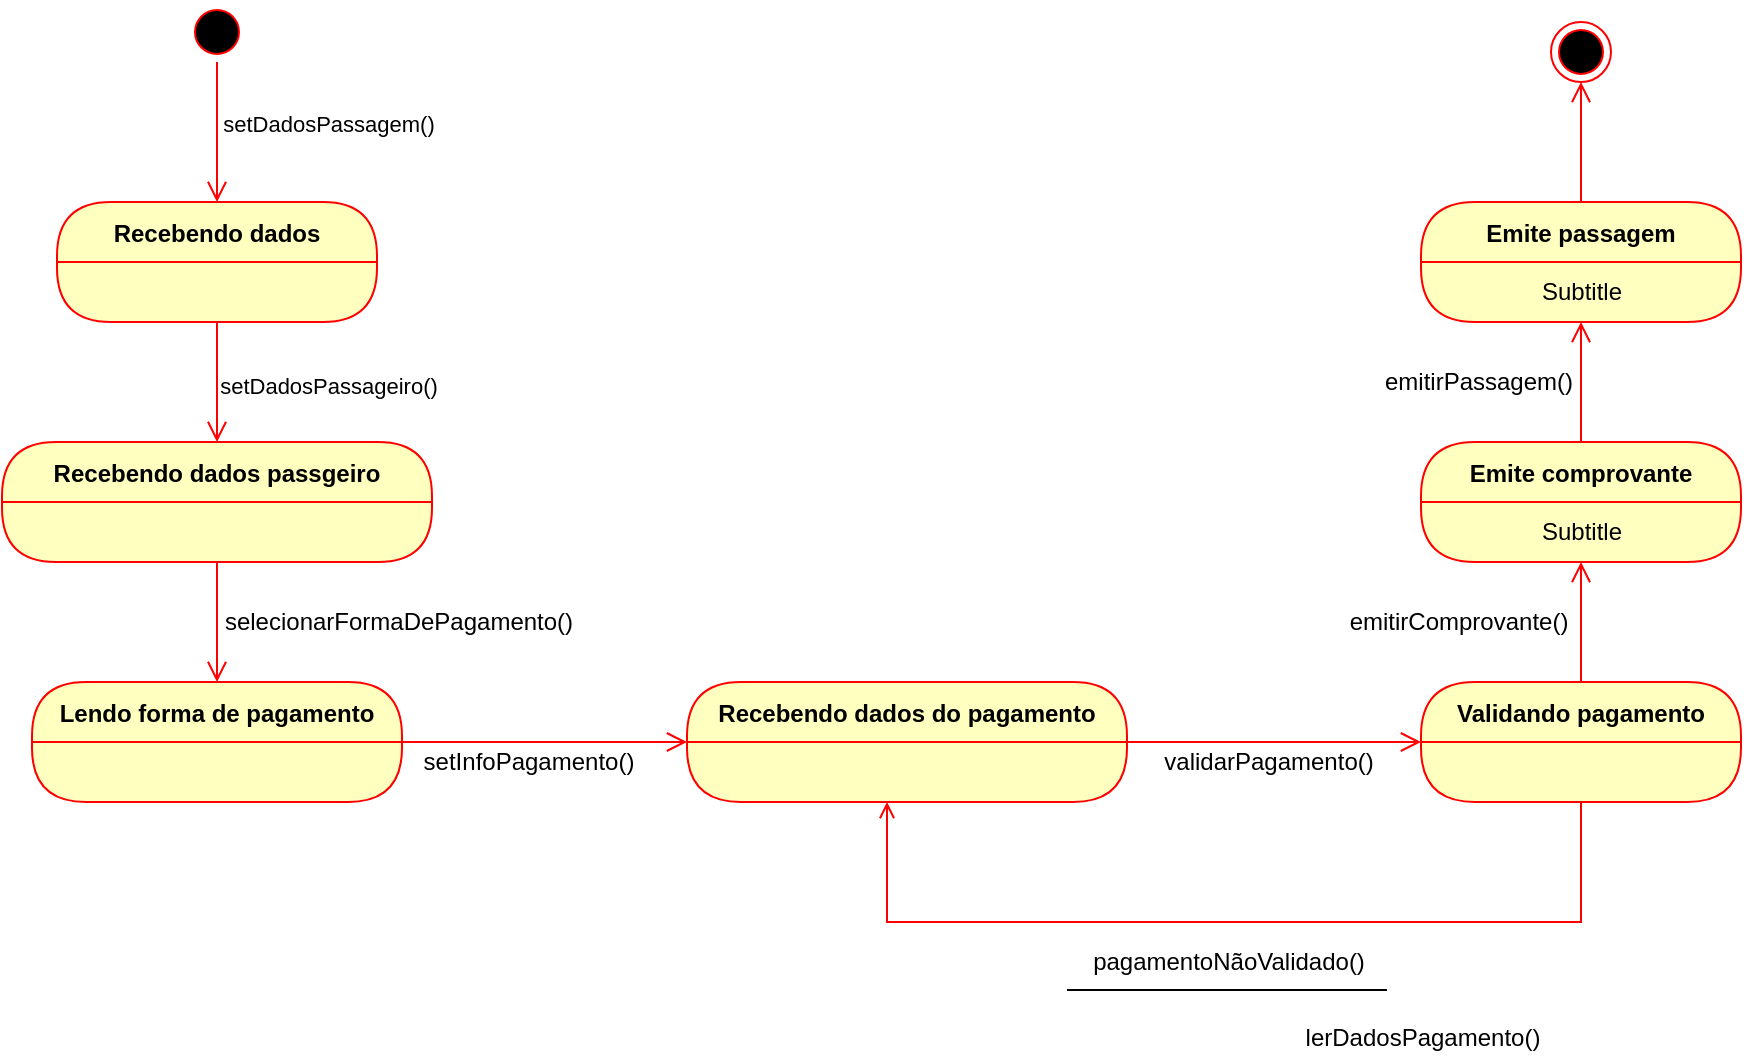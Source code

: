 <mxfile version="16.2.4" type="device"><diagram id="CNobsV9kM0tTJSEt3hNv" name="Page-1"><mxGraphModel dx="1865" dy="585" grid="1" gridSize="10" guides="1" tooltips="1" connect="1" arrows="1" fold="1" page="1" pageScale="1" pageWidth="827" pageHeight="1169" math="0" shadow="0"><root><mxCell id="0"/><mxCell id="1" parent="0"/><mxCell id="pbFyWK9f2AdKRjcEWpuO-3" value="" style="ellipse;html=1;shape=endState;fillColor=#000000;strokeColor=#FF0000;shadow=0;sketch=0;allowArrows=1;rotatable=1;deletable=1;noLabel=0;backgroundOutline=0;" vertex="1" parent="1"><mxGeometry x="634.5" y="60" width="30" height="30" as="geometry"/></mxCell><mxCell id="pbFyWK9f2AdKRjcEWpuO-4" value="" style="ellipse;html=1;shape=startState;fillColor=#000000;strokeColor=#ff0000;shadow=0;sketch=0;" vertex="1" parent="1"><mxGeometry x="-47.5" y="50" width="30" height="30" as="geometry"/></mxCell><mxCell id="pbFyWK9f2AdKRjcEWpuO-5" value="setDadosPassagem()" style="edgeStyle=orthogonalEdgeStyle;html=1;verticalAlign=bottom;endArrow=open;endSize=8;strokeColor=#ff0000;rounded=0;" edge="1" parent="1"><mxGeometry x="0.143" y="55" relative="1" as="geometry"><mxPoint x="-32.5" y="150" as="targetPoint"/><mxPoint x="-32.5" y="80" as="sourcePoint"/><Array as="points"><mxPoint x="-32.5" y="140"/></Array><mxPoint as="offset"/></mxGeometry></mxCell><mxCell id="pbFyWK9f2AdKRjcEWpuO-7" value="Recebendo dados" style="swimlane;fontStyle=1;align=center;verticalAlign=middle;childLayout=stackLayout;horizontal=1;startSize=30;horizontalStack=0;resizeParent=0;resizeLast=1;container=0;fontColor=#000000;collapsible=0;rounded=1;arcSize=30;strokeColor=#ff0000;fillColor=#ffffc0;swimlaneFillColor=#ffffc0;dropTarget=0;shadow=0;sketch=0;" vertex="1" parent="1"><mxGeometry x="-112.5" y="150" width="160" height="60" as="geometry"/></mxCell><mxCell id="pbFyWK9f2AdKRjcEWpuO-9" value="setDadosPassageiro()" style="edgeStyle=orthogonalEdgeStyle;html=1;verticalAlign=bottom;endArrow=open;endSize=8;strokeColor=#ff0000;rounded=0;" edge="1" source="pbFyWK9f2AdKRjcEWpuO-7" parent="1"><mxGeometry x="0.333" y="55" relative="1" as="geometry"><mxPoint x="-32.5" y="270" as="targetPoint"/><mxPoint as="offset"/></mxGeometry></mxCell><mxCell id="pbFyWK9f2AdKRjcEWpuO-10" value="Recebendo dados passgeiro" style="swimlane;fontStyle=1;align=center;verticalAlign=middle;childLayout=stackLayout;horizontal=1;startSize=30;horizontalStack=0;resizeParent=0;resizeLast=1;container=0;fontColor=#000000;collapsible=0;rounded=1;arcSize=30;strokeColor=#ff0000;fillColor=#ffffc0;swimlaneFillColor=#ffffc0;dropTarget=0;shadow=0;sketch=0;" vertex="1" parent="1"><mxGeometry x="-140" y="270" width="215" height="60" as="geometry"/></mxCell><mxCell id="pbFyWK9f2AdKRjcEWpuO-12" value="" style="edgeStyle=orthogonalEdgeStyle;html=1;verticalAlign=bottom;endArrow=open;endSize=8;strokeColor=#ff0000;rounded=0;" edge="1" source="pbFyWK9f2AdKRjcEWpuO-10" parent="1"><mxGeometry relative="1" as="geometry"><mxPoint x="-32.5" y="390" as="targetPoint"/></mxGeometry></mxCell><mxCell id="pbFyWK9f2AdKRjcEWpuO-13" value="selecionarFormaDePagamento()" style="text;html=1;align=center;verticalAlign=middle;resizable=0;points=[];autosize=1;strokeColor=none;fillColor=none;" vertex="1" parent="1"><mxGeometry x="-37.5" y="350" width="190" height="20" as="geometry"/></mxCell><mxCell id="pbFyWK9f2AdKRjcEWpuO-14" value="Lendo forma de pagamento" style="swimlane;fontStyle=1;align=center;verticalAlign=middle;childLayout=stackLayout;horizontal=1;startSize=30;horizontalStack=0;resizeParent=0;resizeLast=1;container=0;fontColor=#000000;collapsible=0;rounded=1;arcSize=30;strokeColor=#ff0000;fillColor=#ffffc0;swimlaneFillColor=#ffffc0;dropTarget=0;shadow=0;sketch=0;" vertex="1" parent="1"><mxGeometry x="-125" y="390" width="185" height="60" as="geometry"/></mxCell><mxCell id="pbFyWK9f2AdKRjcEWpuO-16" value="" style="edgeStyle=orthogonalEdgeStyle;html=1;verticalAlign=bottom;endArrow=open;endSize=8;strokeColor=#ff0000;rounded=0;" edge="1" source="pbFyWK9f2AdKRjcEWpuO-14" parent="1"><mxGeometry relative="1" as="geometry"><mxPoint x="202.5" y="420" as="targetPoint"/></mxGeometry></mxCell><mxCell id="pbFyWK9f2AdKRjcEWpuO-18" value="setInfoPagamento()" style="text;html=1;align=center;verticalAlign=middle;resizable=0;points=[];autosize=1;strokeColor=none;fillColor=none;" vertex="1" parent="1"><mxGeometry x="62.5" y="420" width="120" height="20" as="geometry"/></mxCell><mxCell id="pbFyWK9f2AdKRjcEWpuO-19" value="Recebendo dados do pagamento" style="swimlane;fontStyle=1;align=center;verticalAlign=middle;childLayout=stackLayout;horizontal=1;startSize=30;horizontalStack=0;resizeParent=0;resizeLast=1;container=0;fontColor=#000000;collapsible=0;rounded=1;arcSize=30;strokeColor=#ff0000;fillColor=#ffffc0;swimlaneFillColor=#ffffc0;dropTarget=0;shadow=0;sketch=0;" vertex="1" parent="1"><mxGeometry x="202.5" y="390" width="220" height="60" as="geometry"/></mxCell><mxCell id="pbFyWK9f2AdKRjcEWpuO-21" value="" style="edgeStyle=orthogonalEdgeStyle;html=1;verticalAlign=bottom;endArrow=open;endSize=8;strokeColor=#ff0000;rounded=0;entryX=0;entryY=0;entryDx=0;entryDy=0;" edge="1" source="pbFyWK9f2AdKRjcEWpuO-19" parent="1"><mxGeometry relative="1" as="geometry"><mxPoint x="569.5" y="420" as="targetPoint"/><Array as="points"><mxPoint x="496.5" y="420"/><mxPoint x="496.5" y="420"/></Array></mxGeometry></mxCell><mxCell id="pbFyWK9f2AdKRjcEWpuO-29" value="" style="edgeStyle=orthogonalEdgeStyle;rounded=0;orthogonalLoop=1;jettySize=auto;html=1;strokeColor=#FF0000;endArrow=open;endFill=0;" edge="1" parent="1" source="pbFyWK9f2AdKRjcEWpuO-22"><mxGeometry relative="1" as="geometry"><mxPoint x="302.5" y="450" as="targetPoint"/><Array as="points"><mxPoint x="649.5" y="510"/><mxPoint x="302.5" y="510"/></Array></mxGeometry></mxCell><mxCell id="pbFyWK9f2AdKRjcEWpuO-22" value="Validando pagamento" style="swimlane;fontStyle=1;align=center;verticalAlign=middle;childLayout=stackLayout;horizontal=1;startSize=30;horizontalStack=0;resizeParent=0;resizeLast=1;container=0;fontColor=#000000;collapsible=0;rounded=1;arcSize=30;strokeColor=#ff0000;fillColor=#ffffc0;swimlaneFillColor=#ffffc0;dropTarget=0;shadow=0;sketch=0;" vertex="1" parent="1"><mxGeometry x="569.5" y="390" width="160" height="60" as="geometry"/></mxCell><mxCell id="pbFyWK9f2AdKRjcEWpuO-24" value="" style="edgeStyle=orthogonalEdgeStyle;html=1;verticalAlign=bottom;endArrow=open;endSize=8;strokeColor=#ff0000;rounded=0;entryX=0.5;entryY=1;entryDx=0;entryDy=0;" edge="1" source="pbFyWK9f2AdKRjcEWpuO-22" parent="1" target="pbFyWK9f2AdKRjcEWpuO-34"><mxGeometry relative="1" as="geometry"><mxPoint x="649.5" y="340" as="targetPoint"/></mxGeometry></mxCell><mxCell id="pbFyWK9f2AdKRjcEWpuO-25" value="validarPagamento()" style="text;html=1;align=center;verticalAlign=middle;resizable=0;points=[];autosize=1;strokeColor=none;fillColor=none;" vertex="1" parent="1"><mxGeometry x="432.5" y="420" width="120" height="20" as="geometry"/></mxCell><mxCell id="pbFyWK9f2AdKRjcEWpuO-30" value="pagamentoNãoValidado()" style="text;html=1;align=center;verticalAlign=middle;resizable=0;points=[];autosize=1;strokeColor=none;fillColor=none;" vertex="1" parent="1"><mxGeometry x="397.5" y="520" width="150" height="20" as="geometry"/></mxCell><mxCell id="pbFyWK9f2AdKRjcEWpuO-31" value="" style="line;strokeWidth=1;fillColor=none;align=left;verticalAlign=middle;spacingTop=-1;spacingLeft=3;spacingRight=3;rotatable=0;labelPosition=right;points=[];portConstraint=eastwest;shadow=0;sketch=0;" vertex="1" parent="1"><mxGeometry x="392.5" y="540" width="160" height="8" as="geometry"/></mxCell><mxCell id="pbFyWK9f2AdKRjcEWpuO-32" value="lerDadosPagamento()" style="text;html=1;align=center;verticalAlign=middle;resizable=0;points=[];autosize=1;strokeColor=none;fillColor=none;" vertex="1" parent="1"><mxGeometry x="505" y="558" width="130" height="20" as="geometry"/></mxCell><mxCell id="pbFyWK9f2AdKRjcEWpuO-33" value="Emite comprovante" style="swimlane;fontStyle=1;align=center;verticalAlign=middle;childLayout=stackLayout;horizontal=1;startSize=30;horizontalStack=0;resizeParent=0;resizeLast=1;container=0;fontColor=#000000;collapsible=0;rounded=1;arcSize=30;strokeColor=#ff0000;fillColor=#ffffc0;swimlaneFillColor=#ffffc0;dropTarget=0;shadow=0;sketch=0;" vertex="1" parent="1"><mxGeometry x="569.5" y="270" width="160" height="60" as="geometry"/></mxCell><mxCell id="pbFyWK9f2AdKRjcEWpuO-34" value="Subtitle" style="text;html=1;strokeColor=none;fillColor=none;align=center;verticalAlign=middle;spacingLeft=4;spacingRight=4;whiteSpace=wrap;overflow=hidden;rotatable=0;fontColor=#000000;shadow=0;sketch=0;" vertex="1" parent="pbFyWK9f2AdKRjcEWpuO-33"><mxGeometry y="30" width="160" height="30" as="geometry"/></mxCell><mxCell id="pbFyWK9f2AdKRjcEWpuO-35" value="" style="edgeStyle=orthogonalEdgeStyle;html=1;verticalAlign=bottom;endArrow=open;endSize=8;strokeColor=#ff0000;rounded=0;entryX=0.5;entryY=1;entryDx=0;entryDy=0;" edge="1" source="pbFyWK9f2AdKRjcEWpuO-33" parent="1" target="pbFyWK9f2AdKRjcEWpuO-38"><mxGeometry relative="1" as="geometry"><mxPoint x="649.5" y="220" as="targetPoint"/></mxGeometry></mxCell><mxCell id="pbFyWK9f2AdKRjcEWpuO-36" value="emitirComprovante()" style="text;html=1;align=center;verticalAlign=middle;resizable=0;points=[];autosize=1;strokeColor=none;fillColor=none;" vertex="1" parent="1"><mxGeometry x="522.5" y="350" width="130" height="20" as="geometry"/></mxCell><mxCell id="pbFyWK9f2AdKRjcEWpuO-37" value="Emite passagem" style="swimlane;fontStyle=1;align=center;verticalAlign=middle;childLayout=stackLayout;horizontal=1;startSize=30;horizontalStack=0;resizeParent=0;resizeLast=1;container=0;fontColor=#000000;collapsible=0;rounded=1;arcSize=30;strokeColor=#ff0000;fillColor=#ffffc0;swimlaneFillColor=#ffffc0;dropTarget=0;shadow=0;sketch=0;" vertex="1" parent="1"><mxGeometry x="569.5" y="150" width="160" height="60" as="geometry"/></mxCell><mxCell id="pbFyWK9f2AdKRjcEWpuO-38" value="Subtitle" style="text;html=1;strokeColor=none;fillColor=none;align=center;verticalAlign=middle;spacingLeft=4;spacingRight=4;whiteSpace=wrap;overflow=hidden;rotatable=0;fontColor=#000000;shadow=0;sketch=0;" vertex="1" parent="pbFyWK9f2AdKRjcEWpuO-37"><mxGeometry y="30" width="160" height="30" as="geometry"/></mxCell><mxCell id="pbFyWK9f2AdKRjcEWpuO-39" value="" style="edgeStyle=orthogonalEdgeStyle;html=1;verticalAlign=bottom;endArrow=open;endSize=8;strokeColor=#ff0000;rounded=0;entryX=0.5;entryY=1;entryDx=0;entryDy=0;" edge="1" source="pbFyWK9f2AdKRjcEWpuO-37" parent="1" target="pbFyWK9f2AdKRjcEWpuO-3"><mxGeometry relative="1" as="geometry"><mxPoint x="649.5" y="100" as="targetPoint"/></mxGeometry></mxCell><mxCell id="pbFyWK9f2AdKRjcEWpuO-40" value="emitirPassagem()" style="text;html=1;align=center;verticalAlign=middle;resizable=0;points=[];autosize=1;strokeColor=none;fillColor=none;" vertex="1" parent="1"><mxGeometry x="542.5" y="230" width="110" height="20" as="geometry"/></mxCell></root></mxGraphModel></diagram></mxfile>